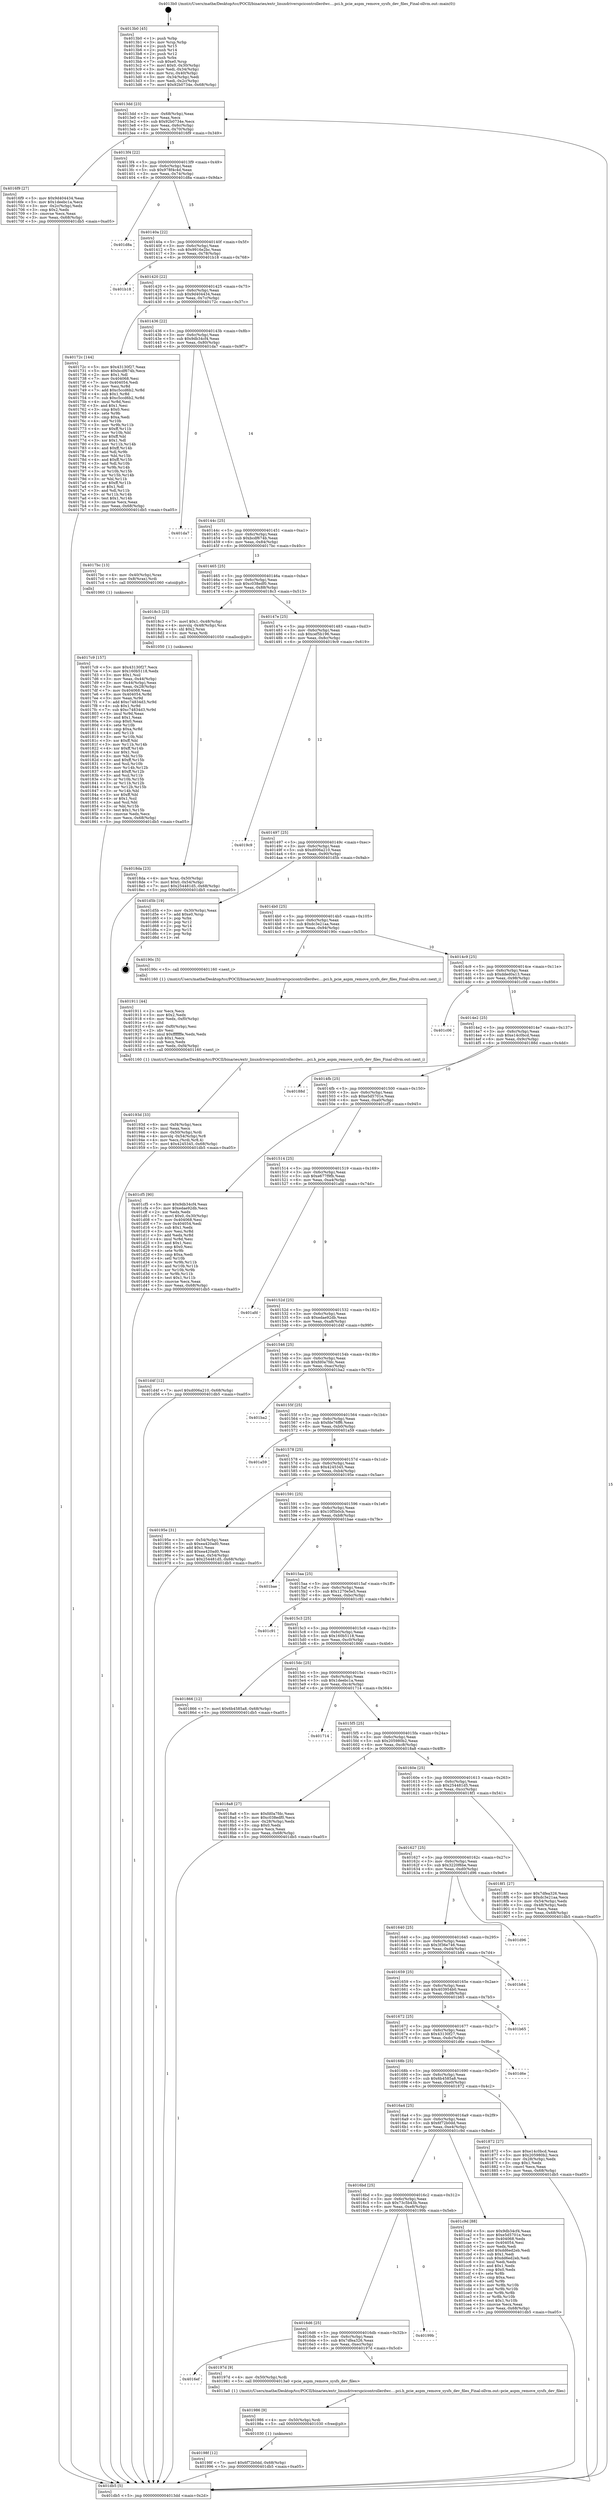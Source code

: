 digraph "0x4013b0" {
  label = "0x4013b0 (/mnt/c/Users/mathe/Desktop/tcc/POCII/binaries/extr_linuxdriverspcicontrollerdwc....pci.h_pcie_aspm_remove_sysfs_dev_files_Final-ollvm.out::main(0))"
  labelloc = "t"
  node[shape=record]

  Entry [label="",width=0.3,height=0.3,shape=circle,fillcolor=black,style=filled]
  "0x4013dd" [label="{
     0x4013dd [23]\l
     | [instrs]\l
     &nbsp;&nbsp;0x4013dd \<+3\>: mov -0x68(%rbp),%eax\l
     &nbsp;&nbsp;0x4013e0 \<+2\>: mov %eax,%ecx\l
     &nbsp;&nbsp;0x4013e2 \<+6\>: sub $0x92b0734e,%ecx\l
     &nbsp;&nbsp;0x4013e8 \<+3\>: mov %eax,-0x6c(%rbp)\l
     &nbsp;&nbsp;0x4013eb \<+3\>: mov %ecx,-0x70(%rbp)\l
     &nbsp;&nbsp;0x4013ee \<+6\>: je 00000000004016f9 \<main+0x349\>\l
  }"]
  "0x4016f9" [label="{
     0x4016f9 [27]\l
     | [instrs]\l
     &nbsp;&nbsp;0x4016f9 \<+5\>: mov $0x9d404434,%eax\l
     &nbsp;&nbsp;0x4016fe \<+5\>: mov $0x1deebc1a,%ecx\l
     &nbsp;&nbsp;0x401703 \<+3\>: mov -0x2c(%rbp),%edx\l
     &nbsp;&nbsp;0x401706 \<+3\>: cmp $0x2,%edx\l
     &nbsp;&nbsp;0x401709 \<+3\>: cmovne %ecx,%eax\l
     &nbsp;&nbsp;0x40170c \<+3\>: mov %eax,-0x68(%rbp)\l
     &nbsp;&nbsp;0x40170f \<+5\>: jmp 0000000000401db5 \<main+0xa05\>\l
  }"]
  "0x4013f4" [label="{
     0x4013f4 [22]\l
     | [instrs]\l
     &nbsp;&nbsp;0x4013f4 \<+5\>: jmp 00000000004013f9 \<main+0x49\>\l
     &nbsp;&nbsp;0x4013f9 \<+3\>: mov -0x6c(%rbp),%eax\l
     &nbsp;&nbsp;0x4013fc \<+5\>: sub $0x978f4c4d,%eax\l
     &nbsp;&nbsp;0x401401 \<+3\>: mov %eax,-0x74(%rbp)\l
     &nbsp;&nbsp;0x401404 \<+6\>: je 0000000000401d8a \<main+0x9da\>\l
  }"]
  "0x401db5" [label="{
     0x401db5 [5]\l
     | [instrs]\l
     &nbsp;&nbsp;0x401db5 \<+5\>: jmp 00000000004013dd \<main+0x2d\>\l
  }"]
  "0x4013b0" [label="{
     0x4013b0 [45]\l
     | [instrs]\l
     &nbsp;&nbsp;0x4013b0 \<+1\>: push %rbp\l
     &nbsp;&nbsp;0x4013b1 \<+3\>: mov %rsp,%rbp\l
     &nbsp;&nbsp;0x4013b4 \<+2\>: push %r15\l
     &nbsp;&nbsp;0x4013b6 \<+2\>: push %r14\l
     &nbsp;&nbsp;0x4013b8 \<+2\>: push %r12\l
     &nbsp;&nbsp;0x4013ba \<+1\>: push %rbx\l
     &nbsp;&nbsp;0x4013bb \<+7\>: sub $0xe0,%rsp\l
     &nbsp;&nbsp;0x4013c2 \<+7\>: movl $0x0,-0x30(%rbp)\l
     &nbsp;&nbsp;0x4013c9 \<+3\>: mov %edi,-0x34(%rbp)\l
     &nbsp;&nbsp;0x4013cc \<+4\>: mov %rsi,-0x40(%rbp)\l
     &nbsp;&nbsp;0x4013d0 \<+3\>: mov -0x34(%rbp),%edi\l
     &nbsp;&nbsp;0x4013d3 \<+3\>: mov %edi,-0x2c(%rbp)\l
     &nbsp;&nbsp;0x4013d6 \<+7\>: movl $0x92b0734e,-0x68(%rbp)\l
  }"]
  Exit [label="",width=0.3,height=0.3,shape=circle,fillcolor=black,style=filled,peripheries=2]
  "0x401d8a" [label="{
     0x401d8a\l
  }", style=dashed]
  "0x40140a" [label="{
     0x40140a [22]\l
     | [instrs]\l
     &nbsp;&nbsp;0x40140a \<+5\>: jmp 000000000040140f \<main+0x5f\>\l
     &nbsp;&nbsp;0x40140f \<+3\>: mov -0x6c(%rbp),%eax\l
     &nbsp;&nbsp;0x401412 \<+5\>: sub $0x9916e2bc,%eax\l
     &nbsp;&nbsp;0x401417 \<+3\>: mov %eax,-0x78(%rbp)\l
     &nbsp;&nbsp;0x40141a \<+6\>: je 0000000000401b18 \<main+0x768\>\l
  }"]
  "0x40198f" [label="{
     0x40198f [12]\l
     | [instrs]\l
     &nbsp;&nbsp;0x40198f \<+7\>: movl $0x6f72b0dd,-0x68(%rbp)\l
     &nbsp;&nbsp;0x401996 \<+5\>: jmp 0000000000401db5 \<main+0xa05\>\l
  }"]
  "0x401b18" [label="{
     0x401b18\l
  }", style=dashed]
  "0x401420" [label="{
     0x401420 [22]\l
     | [instrs]\l
     &nbsp;&nbsp;0x401420 \<+5\>: jmp 0000000000401425 \<main+0x75\>\l
     &nbsp;&nbsp;0x401425 \<+3\>: mov -0x6c(%rbp),%eax\l
     &nbsp;&nbsp;0x401428 \<+5\>: sub $0x9d404434,%eax\l
     &nbsp;&nbsp;0x40142d \<+3\>: mov %eax,-0x7c(%rbp)\l
     &nbsp;&nbsp;0x401430 \<+6\>: je 000000000040172c \<main+0x37c\>\l
  }"]
  "0x401986" [label="{
     0x401986 [9]\l
     | [instrs]\l
     &nbsp;&nbsp;0x401986 \<+4\>: mov -0x50(%rbp),%rdi\l
     &nbsp;&nbsp;0x40198a \<+5\>: call 0000000000401030 \<free@plt\>\l
     | [calls]\l
     &nbsp;&nbsp;0x401030 \{1\} (unknown)\l
  }"]
  "0x40172c" [label="{
     0x40172c [144]\l
     | [instrs]\l
     &nbsp;&nbsp;0x40172c \<+5\>: mov $0x43130f27,%eax\l
     &nbsp;&nbsp;0x401731 \<+5\>: mov $0xbcdf674b,%ecx\l
     &nbsp;&nbsp;0x401736 \<+2\>: mov $0x1,%dl\l
     &nbsp;&nbsp;0x401738 \<+7\>: mov 0x404068,%esi\l
     &nbsp;&nbsp;0x40173f \<+7\>: mov 0x404054,%edi\l
     &nbsp;&nbsp;0x401746 \<+3\>: mov %esi,%r8d\l
     &nbsp;&nbsp;0x401749 \<+7\>: add $0xc5ccd6b2,%r8d\l
     &nbsp;&nbsp;0x401750 \<+4\>: sub $0x1,%r8d\l
     &nbsp;&nbsp;0x401754 \<+7\>: sub $0xc5ccd6b2,%r8d\l
     &nbsp;&nbsp;0x40175b \<+4\>: imul %r8d,%esi\l
     &nbsp;&nbsp;0x40175f \<+3\>: and $0x1,%esi\l
     &nbsp;&nbsp;0x401762 \<+3\>: cmp $0x0,%esi\l
     &nbsp;&nbsp;0x401765 \<+4\>: sete %r9b\l
     &nbsp;&nbsp;0x401769 \<+3\>: cmp $0xa,%edi\l
     &nbsp;&nbsp;0x40176c \<+4\>: setl %r10b\l
     &nbsp;&nbsp;0x401770 \<+3\>: mov %r9b,%r11b\l
     &nbsp;&nbsp;0x401773 \<+4\>: xor $0xff,%r11b\l
     &nbsp;&nbsp;0x401777 \<+3\>: mov %r10b,%bl\l
     &nbsp;&nbsp;0x40177a \<+3\>: xor $0xff,%bl\l
     &nbsp;&nbsp;0x40177d \<+3\>: xor $0x1,%dl\l
     &nbsp;&nbsp;0x401780 \<+3\>: mov %r11b,%r14b\l
     &nbsp;&nbsp;0x401783 \<+4\>: and $0xff,%r14b\l
     &nbsp;&nbsp;0x401787 \<+3\>: and %dl,%r9b\l
     &nbsp;&nbsp;0x40178a \<+3\>: mov %bl,%r15b\l
     &nbsp;&nbsp;0x40178d \<+4\>: and $0xff,%r15b\l
     &nbsp;&nbsp;0x401791 \<+3\>: and %dl,%r10b\l
     &nbsp;&nbsp;0x401794 \<+3\>: or %r9b,%r14b\l
     &nbsp;&nbsp;0x401797 \<+3\>: or %r10b,%r15b\l
     &nbsp;&nbsp;0x40179a \<+3\>: xor %r15b,%r14b\l
     &nbsp;&nbsp;0x40179d \<+3\>: or %bl,%r11b\l
     &nbsp;&nbsp;0x4017a0 \<+4\>: xor $0xff,%r11b\l
     &nbsp;&nbsp;0x4017a4 \<+3\>: or $0x1,%dl\l
     &nbsp;&nbsp;0x4017a7 \<+3\>: and %dl,%r11b\l
     &nbsp;&nbsp;0x4017aa \<+3\>: or %r11b,%r14b\l
     &nbsp;&nbsp;0x4017ad \<+4\>: test $0x1,%r14b\l
     &nbsp;&nbsp;0x4017b1 \<+3\>: cmovne %ecx,%eax\l
     &nbsp;&nbsp;0x4017b4 \<+3\>: mov %eax,-0x68(%rbp)\l
     &nbsp;&nbsp;0x4017b7 \<+5\>: jmp 0000000000401db5 \<main+0xa05\>\l
  }"]
  "0x401436" [label="{
     0x401436 [22]\l
     | [instrs]\l
     &nbsp;&nbsp;0x401436 \<+5\>: jmp 000000000040143b \<main+0x8b\>\l
     &nbsp;&nbsp;0x40143b \<+3\>: mov -0x6c(%rbp),%eax\l
     &nbsp;&nbsp;0x40143e \<+5\>: sub $0x9db34cf4,%eax\l
     &nbsp;&nbsp;0x401443 \<+3\>: mov %eax,-0x80(%rbp)\l
     &nbsp;&nbsp;0x401446 \<+6\>: je 0000000000401da7 \<main+0x9f7\>\l
  }"]
  "0x4016ef" [label="{
     0x4016ef\l
  }", style=dashed]
  "0x401da7" [label="{
     0x401da7\l
  }", style=dashed]
  "0x40144c" [label="{
     0x40144c [25]\l
     | [instrs]\l
     &nbsp;&nbsp;0x40144c \<+5\>: jmp 0000000000401451 \<main+0xa1\>\l
     &nbsp;&nbsp;0x401451 \<+3\>: mov -0x6c(%rbp),%eax\l
     &nbsp;&nbsp;0x401454 \<+5\>: sub $0xbcdf674b,%eax\l
     &nbsp;&nbsp;0x401459 \<+6\>: mov %eax,-0x84(%rbp)\l
     &nbsp;&nbsp;0x40145f \<+6\>: je 00000000004017bc \<main+0x40c\>\l
  }"]
  "0x40197d" [label="{
     0x40197d [9]\l
     | [instrs]\l
     &nbsp;&nbsp;0x40197d \<+4\>: mov -0x50(%rbp),%rdi\l
     &nbsp;&nbsp;0x401981 \<+5\>: call 00000000004013a0 \<pcie_aspm_remove_sysfs_dev_files\>\l
     | [calls]\l
     &nbsp;&nbsp;0x4013a0 \{1\} (/mnt/c/Users/mathe/Desktop/tcc/POCII/binaries/extr_linuxdriverspcicontrollerdwc....pci.h_pcie_aspm_remove_sysfs_dev_files_Final-ollvm.out::pcie_aspm_remove_sysfs_dev_files)\l
  }"]
  "0x4017bc" [label="{
     0x4017bc [13]\l
     | [instrs]\l
     &nbsp;&nbsp;0x4017bc \<+4\>: mov -0x40(%rbp),%rax\l
     &nbsp;&nbsp;0x4017c0 \<+4\>: mov 0x8(%rax),%rdi\l
     &nbsp;&nbsp;0x4017c4 \<+5\>: call 0000000000401060 \<atoi@plt\>\l
     | [calls]\l
     &nbsp;&nbsp;0x401060 \{1\} (unknown)\l
  }"]
  "0x401465" [label="{
     0x401465 [25]\l
     | [instrs]\l
     &nbsp;&nbsp;0x401465 \<+5\>: jmp 000000000040146a \<main+0xba\>\l
     &nbsp;&nbsp;0x40146a \<+3\>: mov -0x6c(%rbp),%eax\l
     &nbsp;&nbsp;0x40146d \<+5\>: sub $0xc038edf0,%eax\l
     &nbsp;&nbsp;0x401472 \<+6\>: mov %eax,-0x88(%rbp)\l
     &nbsp;&nbsp;0x401478 \<+6\>: je 00000000004018c3 \<main+0x513\>\l
  }"]
  "0x4017c9" [label="{
     0x4017c9 [157]\l
     | [instrs]\l
     &nbsp;&nbsp;0x4017c9 \<+5\>: mov $0x43130f27,%ecx\l
     &nbsp;&nbsp;0x4017ce \<+5\>: mov $0x160b5118,%edx\l
     &nbsp;&nbsp;0x4017d3 \<+3\>: mov $0x1,%sil\l
     &nbsp;&nbsp;0x4017d6 \<+3\>: mov %eax,-0x44(%rbp)\l
     &nbsp;&nbsp;0x4017d9 \<+3\>: mov -0x44(%rbp),%eax\l
     &nbsp;&nbsp;0x4017dc \<+3\>: mov %eax,-0x28(%rbp)\l
     &nbsp;&nbsp;0x4017df \<+7\>: mov 0x404068,%eax\l
     &nbsp;&nbsp;0x4017e6 \<+8\>: mov 0x404054,%r8d\l
     &nbsp;&nbsp;0x4017ee \<+3\>: mov %eax,%r9d\l
     &nbsp;&nbsp;0x4017f1 \<+7\>: add $0xc74834d3,%r9d\l
     &nbsp;&nbsp;0x4017f8 \<+4\>: sub $0x1,%r9d\l
     &nbsp;&nbsp;0x4017fc \<+7\>: sub $0xc74834d3,%r9d\l
     &nbsp;&nbsp;0x401803 \<+4\>: imul %r9d,%eax\l
     &nbsp;&nbsp;0x401807 \<+3\>: and $0x1,%eax\l
     &nbsp;&nbsp;0x40180a \<+3\>: cmp $0x0,%eax\l
     &nbsp;&nbsp;0x40180d \<+4\>: sete %r10b\l
     &nbsp;&nbsp;0x401811 \<+4\>: cmp $0xa,%r8d\l
     &nbsp;&nbsp;0x401815 \<+4\>: setl %r11b\l
     &nbsp;&nbsp;0x401819 \<+3\>: mov %r10b,%bl\l
     &nbsp;&nbsp;0x40181c \<+3\>: xor $0xff,%bl\l
     &nbsp;&nbsp;0x40181f \<+3\>: mov %r11b,%r14b\l
     &nbsp;&nbsp;0x401822 \<+4\>: xor $0xff,%r14b\l
     &nbsp;&nbsp;0x401826 \<+4\>: xor $0x1,%sil\l
     &nbsp;&nbsp;0x40182a \<+3\>: mov %bl,%r15b\l
     &nbsp;&nbsp;0x40182d \<+4\>: and $0xff,%r15b\l
     &nbsp;&nbsp;0x401831 \<+3\>: and %sil,%r10b\l
     &nbsp;&nbsp;0x401834 \<+3\>: mov %r14b,%r12b\l
     &nbsp;&nbsp;0x401837 \<+4\>: and $0xff,%r12b\l
     &nbsp;&nbsp;0x40183b \<+3\>: and %sil,%r11b\l
     &nbsp;&nbsp;0x40183e \<+3\>: or %r10b,%r15b\l
     &nbsp;&nbsp;0x401841 \<+3\>: or %r11b,%r12b\l
     &nbsp;&nbsp;0x401844 \<+3\>: xor %r12b,%r15b\l
     &nbsp;&nbsp;0x401847 \<+3\>: or %r14b,%bl\l
     &nbsp;&nbsp;0x40184a \<+3\>: xor $0xff,%bl\l
     &nbsp;&nbsp;0x40184d \<+4\>: or $0x1,%sil\l
     &nbsp;&nbsp;0x401851 \<+3\>: and %sil,%bl\l
     &nbsp;&nbsp;0x401854 \<+3\>: or %bl,%r15b\l
     &nbsp;&nbsp;0x401857 \<+4\>: test $0x1,%r15b\l
     &nbsp;&nbsp;0x40185b \<+3\>: cmovne %edx,%ecx\l
     &nbsp;&nbsp;0x40185e \<+3\>: mov %ecx,-0x68(%rbp)\l
     &nbsp;&nbsp;0x401861 \<+5\>: jmp 0000000000401db5 \<main+0xa05\>\l
  }"]
  "0x4016d6" [label="{
     0x4016d6 [25]\l
     | [instrs]\l
     &nbsp;&nbsp;0x4016d6 \<+5\>: jmp 00000000004016db \<main+0x32b\>\l
     &nbsp;&nbsp;0x4016db \<+3\>: mov -0x6c(%rbp),%eax\l
     &nbsp;&nbsp;0x4016de \<+5\>: sub $0x7dfea326,%eax\l
     &nbsp;&nbsp;0x4016e3 \<+6\>: mov %eax,-0xec(%rbp)\l
     &nbsp;&nbsp;0x4016e9 \<+6\>: je 000000000040197d \<main+0x5cd\>\l
  }"]
  "0x4018c3" [label="{
     0x4018c3 [23]\l
     | [instrs]\l
     &nbsp;&nbsp;0x4018c3 \<+7\>: movl $0x1,-0x48(%rbp)\l
     &nbsp;&nbsp;0x4018ca \<+4\>: movslq -0x48(%rbp),%rax\l
     &nbsp;&nbsp;0x4018ce \<+4\>: shl $0x2,%rax\l
     &nbsp;&nbsp;0x4018d2 \<+3\>: mov %rax,%rdi\l
     &nbsp;&nbsp;0x4018d5 \<+5\>: call 0000000000401050 \<malloc@plt\>\l
     | [calls]\l
     &nbsp;&nbsp;0x401050 \{1\} (unknown)\l
  }"]
  "0x40147e" [label="{
     0x40147e [25]\l
     | [instrs]\l
     &nbsp;&nbsp;0x40147e \<+5\>: jmp 0000000000401483 \<main+0xd3\>\l
     &nbsp;&nbsp;0x401483 \<+3\>: mov -0x6c(%rbp),%eax\l
     &nbsp;&nbsp;0x401486 \<+5\>: sub $0xcef5b196,%eax\l
     &nbsp;&nbsp;0x40148b \<+6\>: mov %eax,-0x8c(%rbp)\l
     &nbsp;&nbsp;0x401491 \<+6\>: je 00000000004019c9 \<main+0x619\>\l
  }"]
  "0x40199b" [label="{
     0x40199b\l
  }", style=dashed]
  "0x4019c9" [label="{
     0x4019c9\l
  }", style=dashed]
  "0x401497" [label="{
     0x401497 [25]\l
     | [instrs]\l
     &nbsp;&nbsp;0x401497 \<+5\>: jmp 000000000040149c \<main+0xec\>\l
     &nbsp;&nbsp;0x40149c \<+3\>: mov -0x6c(%rbp),%eax\l
     &nbsp;&nbsp;0x40149f \<+5\>: sub $0xd006a210,%eax\l
     &nbsp;&nbsp;0x4014a4 \<+6\>: mov %eax,-0x90(%rbp)\l
     &nbsp;&nbsp;0x4014aa \<+6\>: je 0000000000401d5b \<main+0x9ab\>\l
  }"]
  "0x4016bd" [label="{
     0x4016bd [25]\l
     | [instrs]\l
     &nbsp;&nbsp;0x4016bd \<+5\>: jmp 00000000004016c2 \<main+0x312\>\l
     &nbsp;&nbsp;0x4016c2 \<+3\>: mov -0x6c(%rbp),%eax\l
     &nbsp;&nbsp;0x4016c5 \<+5\>: sub $0x73c5b43b,%eax\l
     &nbsp;&nbsp;0x4016ca \<+6\>: mov %eax,-0xe8(%rbp)\l
     &nbsp;&nbsp;0x4016d0 \<+6\>: je 000000000040199b \<main+0x5eb\>\l
  }"]
  "0x401d5b" [label="{
     0x401d5b [19]\l
     | [instrs]\l
     &nbsp;&nbsp;0x401d5b \<+3\>: mov -0x30(%rbp),%eax\l
     &nbsp;&nbsp;0x401d5e \<+7\>: add $0xe0,%rsp\l
     &nbsp;&nbsp;0x401d65 \<+1\>: pop %rbx\l
     &nbsp;&nbsp;0x401d66 \<+2\>: pop %r12\l
     &nbsp;&nbsp;0x401d68 \<+2\>: pop %r14\l
     &nbsp;&nbsp;0x401d6a \<+2\>: pop %r15\l
     &nbsp;&nbsp;0x401d6c \<+1\>: pop %rbp\l
     &nbsp;&nbsp;0x401d6d \<+1\>: ret\l
  }"]
  "0x4014b0" [label="{
     0x4014b0 [25]\l
     | [instrs]\l
     &nbsp;&nbsp;0x4014b0 \<+5\>: jmp 00000000004014b5 \<main+0x105\>\l
     &nbsp;&nbsp;0x4014b5 \<+3\>: mov -0x6c(%rbp),%eax\l
     &nbsp;&nbsp;0x4014b8 \<+5\>: sub $0xdc3e21aa,%eax\l
     &nbsp;&nbsp;0x4014bd \<+6\>: mov %eax,-0x94(%rbp)\l
     &nbsp;&nbsp;0x4014c3 \<+6\>: je 000000000040190c \<main+0x55c\>\l
  }"]
  "0x401c9d" [label="{
     0x401c9d [88]\l
     | [instrs]\l
     &nbsp;&nbsp;0x401c9d \<+5\>: mov $0x9db34cf4,%eax\l
     &nbsp;&nbsp;0x401ca2 \<+5\>: mov $0xe5d5701e,%ecx\l
     &nbsp;&nbsp;0x401ca7 \<+7\>: mov 0x404068,%edx\l
     &nbsp;&nbsp;0x401cae \<+7\>: mov 0x404054,%esi\l
     &nbsp;&nbsp;0x401cb5 \<+2\>: mov %edx,%edi\l
     &nbsp;&nbsp;0x401cb7 \<+6\>: add $0xdd6ed2eb,%edi\l
     &nbsp;&nbsp;0x401cbd \<+3\>: sub $0x1,%edi\l
     &nbsp;&nbsp;0x401cc0 \<+6\>: sub $0xdd6ed2eb,%edi\l
     &nbsp;&nbsp;0x401cc6 \<+3\>: imul %edi,%edx\l
     &nbsp;&nbsp;0x401cc9 \<+3\>: and $0x1,%edx\l
     &nbsp;&nbsp;0x401ccc \<+3\>: cmp $0x0,%edx\l
     &nbsp;&nbsp;0x401ccf \<+4\>: sete %r8b\l
     &nbsp;&nbsp;0x401cd3 \<+3\>: cmp $0xa,%esi\l
     &nbsp;&nbsp;0x401cd6 \<+4\>: setl %r9b\l
     &nbsp;&nbsp;0x401cda \<+3\>: mov %r8b,%r10b\l
     &nbsp;&nbsp;0x401cdd \<+3\>: and %r9b,%r10b\l
     &nbsp;&nbsp;0x401ce0 \<+3\>: xor %r9b,%r8b\l
     &nbsp;&nbsp;0x401ce3 \<+3\>: or %r8b,%r10b\l
     &nbsp;&nbsp;0x401ce6 \<+4\>: test $0x1,%r10b\l
     &nbsp;&nbsp;0x401cea \<+3\>: cmovne %ecx,%eax\l
     &nbsp;&nbsp;0x401ced \<+3\>: mov %eax,-0x68(%rbp)\l
     &nbsp;&nbsp;0x401cf0 \<+5\>: jmp 0000000000401db5 \<main+0xa05\>\l
  }"]
  "0x40190c" [label="{
     0x40190c [5]\l
     | [instrs]\l
     &nbsp;&nbsp;0x40190c \<+5\>: call 0000000000401160 \<next_i\>\l
     | [calls]\l
     &nbsp;&nbsp;0x401160 \{1\} (/mnt/c/Users/mathe/Desktop/tcc/POCII/binaries/extr_linuxdriverspcicontrollerdwc....pci.h_pcie_aspm_remove_sysfs_dev_files_Final-ollvm.out::next_i)\l
  }"]
  "0x4014c9" [label="{
     0x4014c9 [25]\l
     | [instrs]\l
     &nbsp;&nbsp;0x4014c9 \<+5\>: jmp 00000000004014ce \<main+0x11e\>\l
     &nbsp;&nbsp;0x4014ce \<+3\>: mov -0x6c(%rbp),%eax\l
     &nbsp;&nbsp;0x4014d1 \<+5\>: sub $0xdded0a13,%eax\l
     &nbsp;&nbsp;0x4014d6 \<+6\>: mov %eax,-0x98(%rbp)\l
     &nbsp;&nbsp;0x4014dc \<+6\>: je 0000000000401c06 \<main+0x856\>\l
  }"]
  "0x40193d" [label="{
     0x40193d [33]\l
     | [instrs]\l
     &nbsp;&nbsp;0x40193d \<+6\>: mov -0xf4(%rbp),%ecx\l
     &nbsp;&nbsp;0x401943 \<+3\>: imul %eax,%ecx\l
     &nbsp;&nbsp;0x401946 \<+4\>: mov -0x50(%rbp),%rdi\l
     &nbsp;&nbsp;0x40194a \<+4\>: movslq -0x54(%rbp),%r8\l
     &nbsp;&nbsp;0x40194e \<+4\>: mov %ecx,(%rdi,%r8,4)\l
     &nbsp;&nbsp;0x401952 \<+7\>: movl $0x4245345,-0x68(%rbp)\l
     &nbsp;&nbsp;0x401959 \<+5\>: jmp 0000000000401db5 \<main+0xa05\>\l
  }"]
  "0x401c06" [label="{
     0x401c06\l
  }", style=dashed]
  "0x4014e2" [label="{
     0x4014e2 [25]\l
     | [instrs]\l
     &nbsp;&nbsp;0x4014e2 \<+5\>: jmp 00000000004014e7 \<main+0x137\>\l
     &nbsp;&nbsp;0x4014e7 \<+3\>: mov -0x6c(%rbp),%eax\l
     &nbsp;&nbsp;0x4014ea \<+5\>: sub $0xe14c0bcd,%eax\l
     &nbsp;&nbsp;0x4014ef \<+6\>: mov %eax,-0x9c(%rbp)\l
     &nbsp;&nbsp;0x4014f5 \<+6\>: je 000000000040188d \<main+0x4dd\>\l
  }"]
  "0x401911" [label="{
     0x401911 [44]\l
     | [instrs]\l
     &nbsp;&nbsp;0x401911 \<+2\>: xor %ecx,%ecx\l
     &nbsp;&nbsp;0x401913 \<+5\>: mov $0x2,%edx\l
     &nbsp;&nbsp;0x401918 \<+6\>: mov %edx,-0xf0(%rbp)\l
     &nbsp;&nbsp;0x40191e \<+1\>: cltd\l
     &nbsp;&nbsp;0x40191f \<+6\>: mov -0xf0(%rbp),%esi\l
     &nbsp;&nbsp;0x401925 \<+2\>: idiv %esi\l
     &nbsp;&nbsp;0x401927 \<+6\>: imul $0xfffffffe,%edx,%edx\l
     &nbsp;&nbsp;0x40192d \<+3\>: sub $0x1,%ecx\l
     &nbsp;&nbsp;0x401930 \<+2\>: sub %ecx,%edx\l
     &nbsp;&nbsp;0x401932 \<+6\>: mov %edx,-0xf4(%rbp)\l
     &nbsp;&nbsp;0x401938 \<+5\>: call 0000000000401160 \<next_i\>\l
     | [calls]\l
     &nbsp;&nbsp;0x401160 \{1\} (/mnt/c/Users/mathe/Desktop/tcc/POCII/binaries/extr_linuxdriverspcicontrollerdwc....pci.h_pcie_aspm_remove_sysfs_dev_files_Final-ollvm.out::next_i)\l
  }"]
  "0x40188d" [label="{
     0x40188d\l
  }", style=dashed]
  "0x4014fb" [label="{
     0x4014fb [25]\l
     | [instrs]\l
     &nbsp;&nbsp;0x4014fb \<+5\>: jmp 0000000000401500 \<main+0x150\>\l
     &nbsp;&nbsp;0x401500 \<+3\>: mov -0x6c(%rbp),%eax\l
     &nbsp;&nbsp;0x401503 \<+5\>: sub $0xe5d5701e,%eax\l
     &nbsp;&nbsp;0x401508 \<+6\>: mov %eax,-0xa0(%rbp)\l
     &nbsp;&nbsp;0x40150e \<+6\>: je 0000000000401cf5 \<main+0x945\>\l
  }"]
  "0x4018da" [label="{
     0x4018da [23]\l
     | [instrs]\l
     &nbsp;&nbsp;0x4018da \<+4\>: mov %rax,-0x50(%rbp)\l
     &nbsp;&nbsp;0x4018de \<+7\>: movl $0x0,-0x54(%rbp)\l
     &nbsp;&nbsp;0x4018e5 \<+7\>: movl $0x254481d5,-0x68(%rbp)\l
     &nbsp;&nbsp;0x4018ec \<+5\>: jmp 0000000000401db5 \<main+0xa05\>\l
  }"]
  "0x401cf5" [label="{
     0x401cf5 [90]\l
     | [instrs]\l
     &nbsp;&nbsp;0x401cf5 \<+5\>: mov $0x9db34cf4,%eax\l
     &nbsp;&nbsp;0x401cfa \<+5\>: mov $0xedae92db,%ecx\l
     &nbsp;&nbsp;0x401cff \<+2\>: xor %edx,%edx\l
     &nbsp;&nbsp;0x401d01 \<+7\>: movl $0x0,-0x30(%rbp)\l
     &nbsp;&nbsp;0x401d08 \<+7\>: mov 0x404068,%esi\l
     &nbsp;&nbsp;0x401d0f \<+7\>: mov 0x404054,%edi\l
     &nbsp;&nbsp;0x401d16 \<+3\>: sub $0x1,%edx\l
     &nbsp;&nbsp;0x401d19 \<+3\>: mov %esi,%r8d\l
     &nbsp;&nbsp;0x401d1c \<+3\>: add %edx,%r8d\l
     &nbsp;&nbsp;0x401d1f \<+4\>: imul %r8d,%esi\l
     &nbsp;&nbsp;0x401d23 \<+3\>: and $0x1,%esi\l
     &nbsp;&nbsp;0x401d26 \<+3\>: cmp $0x0,%esi\l
     &nbsp;&nbsp;0x401d29 \<+4\>: sete %r9b\l
     &nbsp;&nbsp;0x401d2d \<+3\>: cmp $0xa,%edi\l
     &nbsp;&nbsp;0x401d30 \<+4\>: setl %r10b\l
     &nbsp;&nbsp;0x401d34 \<+3\>: mov %r9b,%r11b\l
     &nbsp;&nbsp;0x401d37 \<+3\>: and %r10b,%r11b\l
     &nbsp;&nbsp;0x401d3a \<+3\>: xor %r10b,%r9b\l
     &nbsp;&nbsp;0x401d3d \<+3\>: or %r9b,%r11b\l
     &nbsp;&nbsp;0x401d40 \<+4\>: test $0x1,%r11b\l
     &nbsp;&nbsp;0x401d44 \<+3\>: cmovne %ecx,%eax\l
     &nbsp;&nbsp;0x401d47 \<+3\>: mov %eax,-0x68(%rbp)\l
     &nbsp;&nbsp;0x401d4a \<+5\>: jmp 0000000000401db5 \<main+0xa05\>\l
  }"]
  "0x401514" [label="{
     0x401514 [25]\l
     | [instrs]\l
     &nbsp;&nbsp;0x401514 \<+5\>: jmp 0000000000401519 \<main+0x169\>\l
     &nbsp;&nbsp;0x401519 \<+3\>: mov -0x6c(%rbp),%eax\l
     &nbsp;&nbsp;0x40151c \<+5\>: sub $0xe677f9fb,%eax\l
     &nbsp;&nbsp;0x401521 \<+6\>: mov %eax,-0xa4(%rbp)\l
     &nbsp;&nbsp;0x401527 \<+6\>: je 0000000000401afd \<main+0x74d\>\l
  }"]
  "0x4016a4" [label="{
     0x4016a4 [25]\l
     | [instrs]\l
     &nbsp;&nbsp;0x4016a4 \<+5\>: jmp 00000000004016a9 \<main+0x2f9\>\l
     &nbsp;&nbsp;0x4016a9 \<+3\>: mov -0x6c(%rbp),%eax\l
     &nbsp;&nbsp;0x4016ac \<+5\>: sub $0x6f72b0dd,%eax\l
     &nbsp;&nbsp;0x4016b1 \<+6\>: mov %eax,-0xe4(%rbp)\l
     &nbsp;&nbsp;0x4016b7 \<+6\>: je 0000000000401c9d \<main+0x8ed\>\l
  }"]
  "0x401afd" [label="{
     0x401afd\l
  }", style=dashed]
  "0x40152d" [label="{
     0x40152d [25]\l
     | [instrs]\l
     &nbsp;&nbsp;0x40152d \<+5\>: jmp 0000000000401532 \<main+0x182\>\l
     &nbsp;&nbsp;0x401532 \<+3\>: mov -0x6c(%rbp),%eax\l
     &nbsp;&nbsp;0x401535 \<+5\>: sub $0xedae92db,%eax\l
     &nbsp;&nbsp;0x40153a \<+6\>: mov %eax,-0xa8(%rbp)\l
     &nbsp;&nbsp;0x401540 \<+6\>: je 0000000000401d4f \<main+0x99f\>\l
  }"]
  "0x401872" [label="{
     0x401872 [27]\l
     | [instrs]\l
     &nbsp;&nbsp;0x401872 \<+5\>: mov $0xe14c0bcd,%eax\l
     &nbsp;&nbsp;0x401877 \<+5\>: mov $0x205980b2,%ecx\l
     &nbsp;&nbsp;0x40187c \<+3\>: mov -0x28(%rbp),%edx\l
     &nbsp;&nbsp;0x40187f \<+3\>: cmp $0x1,%edx\l
     &nbsp;&nbsp;0x401882 \<+3\>: cmovl %ecx,%eax\l
     &nbsp;&nbsp;0x401885 \<+3\>: mov %eax,-0x68(%rbp)\l
     &nbsp;&nbsp;0x401888 \<+5\>: jmp 0000000000401db5 \<main+0xa05\>\l
  }"]
  "0x401d4f" [label="{
     0x401d4f [12]\l
     | [instrs]\l
     &nbsp;&nbsp;0x401d4f \<+7\>: movl $0xd006a210,-0x68(%rbp)\l
     &nbsp;&nbsp;0x401d56 \<+5\>: jmp 0000000000401db5 \<main+0xa05\>\l
  }"]
  "0x401546" [label="{
     0x401546 [25]\l
     | [instrs]\l
     &nbsp;&nbsp;0x401546 \<+5\>: jmp 000000000040154b \<main+0x19b\>\l
     &nbsp;&nbsp;0x40154b \<+3\>: mov -0x6c(%rbp),%eax\l
     &nbsp;&nbsp;0x40154e \<+5\>: sub $0xfd0a7fdc,%eax\l
     &nbsp;&nbsp;0x401553 \<+6\>: mov %eax,-0xac(%rbp)\l
     &nbsp;&nbsp;0x401559 \<+6\>: je 0000000000401ba2 \<main+0x7f2\>\l
  }"]
  "0x40168b" [label="{
     0x40168b [25]\l
     | [instrs]\l
     &nbsp;&nbsp;0x40168b \<+5\>: jmp 0000000000401690 \<main+0x2e0\>\l
     &nbsp;&nbsp;0x401690 \<+3\>: mov -0x6c(%rbp),%eax\l
     &nbsp;&nbsp;0x401693 \<+5\>: sub $0x6b4585a8,%eax\l
     &nbsp;&nbsp;0x401698 \<+6\>: mov %eax,-0xe0(%rbp)\l
     &nbsp;&nbsp;0x40169e \<+6\>: je 0000000000401872 \<main+0x4c2\>\l
  }"]
  "0x401ba2" [label="{
     0x401ba2\l
  }", style=dashed]
  "0x40155f" [label="{
     0x40155f [25]\l
     | [instrs]\l
     &nbsp;&nbsp;0x40155f \<+5\>: jmp 0000000000401564 \<main+0x1b4\>\l
     &nbsp;&nbsp;0x401564 \<+3\>: mov -0x6c(%rbp),%eax\l
     &nbsp;&nbsp;0x401567 \<+5\>: sub $0xfde76ff6,%eax\l
     &nbsp;&nbsp;0x40156c \<+6\>: mov %eax,-0xb0(%rbp)\l
     &nbsp;&nbsp;0x401572 \<+6\>: je 0000000000401a59 \<main+0x6a9\>\l
  }"]
  "0x401d6e" [label="{
     0x401d6e\l
  }", style=dashed]
  "0x401a59" [label="{
     0x401a59\l
  }", style=dashed]
  "0x401578" [label="{
     0x401578 [25]\l
     | [instrs]\l
     &nbsp;&nbsp;0x401578 \<+5\>: jmp 000000000040157d \<main+0x1cd\>\l
     &nbsp;&nbsp;0x40157d \<+3\>: mov -0x6c(%rbp),%eax\l
     &nbsp;&nbsp;0x401580 \<+5\>: sub $0x4245345,%eax\l
     &nbsp;&nbsp;0x401585 \<+6\>: mov %eax,-0xb4(%rbp)\l
     &nbsp;&nbsp;0x40158b \<+6\>: je 000000000040195e \<main+0x5ae\>\l
  }"]
  "0x401672" [label="{
     0x401672 [25]\l
     | [instrs]\l
     &nbsp;&nbsp;0x401672 \<+5\>: jmp 0000000000401677 \<main+0x2c7\>\l
     &nbsp;&nbsp;0x401677 \<+3\>: mov -0x6c(%rbp),%eax\l
     &nbsp;&nbsp;0x40167a \<+5\>: sub $0x43130f27,%eax\l
     &nbsp;&nbsp;0x40167f \<+6\>: mov %eax,-0xdc(%rbp)\l
     &nbsp;&nbsp;0x401685 \<+6\>: je 0000000000401d6e \<main+0x9be\>\l
  }"]
  "0x40195e" [label="{
     0x40195e [31]\l
     | [instrs]\l
     &nbsp;&nbsp;0x40195e \<+3\>: mov -0x54(%rbp),%eax\l
     &nbsp;&nbsp;0x401961 \<+5\>: sub $0xea420ad0,%eax\l
     &nbsp;&nbsp;0x401966 \<+3\>: add $0x1,%eax\l
     &nbsp;&nbsp;0x401969 \<+5\>: add $0xea420ad0,%eax\l
     &nbsp;&nbsp;0x40196e \<+3\>: mov %eax,-0x54(%rbp)\l
     &nbsp;&nbsp;0x401971 \<+7\>: movl $0x254481d5,-0x68(%rbp)\l
     &nbsp;&nbsp;0x401978 \<+5\>: jmp 0000000000401db5 \<main+0xa05\>\l
  }"]
  "0x401591" [label="{
     0x401591 [25]\l
     | [instrs]\l
     &nbsp;&nbsp;0x401591 \<+5\>: jmp 0000000000401596 \<main+0x1e6\>\l
     &nbsp;&nbsp;0x401596 \<+3\>: mov -0x6c(%rbp),%eax\l
     &nbsp;&nbsp;0x401599 \<+5\>: sub $0x10f5b0cb,%eax\l
     &nbsp;&nbsp;0x40159e \<+6\>: mov %eax,-0xb8(%rbp)\l
     &nbsp;&nbsp;0x4015a4 \<+6\>: je 0000000000401bae \<main+0x7fe\>\l
  }"]
  "0x401b65" [label="{
     0x401b65\l
  }", style=dashed]
  "0x401bae" [label="{
     0x401bae\l
  }", style=dashed]
  "0x4015aa" [label="{
     0x4015aa [25]\l
     | [instrs]\l
     &nbsp;&nbsp;0x4015aa \<+5\>: jmp 00000000004015af \<main+0x1ff\>\l
     &nbsp;&nbsp;0x4015af \<+3\>: mov -0x6c(%rbp),%eax\l
     &nbsp;&nbsp;0x4015b2 \<+5\>: sub $0x1270e5e5,%eax\l
     &nbsp;&nbsp;0x4015b7 \<+6\>: mov %eax,-0xbc(%rbp)\l
     &nbsp;&nbsp;0x4015bd \<+6\>: je 0000000000401c91 \<main+0x8e1\>\l
  }"]
  "0x401659" [label="{
     0x401659 [25]\l
     | [instrs]\l
     &nbsp;&nbsp;0x401659 \<+5\>: jmp 000000000040165e \<main+0x2ae\>\l
     &nbsp;&nbsp;0x40165e \<+3\>: mov -0x6c(%rbp),%eax\l
     &nbsp;&nbsp;0x401661 \<+5\>: sub $0x403954b0,%eax\l
     &nbsp;&nbsp;0x401666 \<+6\>: mov %eax,-0xd8(%rbp)\l
     &nbsp;&nbsp;0x40166c \<+6\>: je 0000000000401b65 \<main+0x7b5\>\l
  }"]
  "0x401c91" [label="{
     0x401c91\l
  }", style=dashed]
  "0x4015c3" [label="{
     0x4015c3 [25]\l
     | [instrs]\l
     &nbsp;&nbsp;0x4015c3 \<+5\>: jmp 00000000004015c8 \<main+0x218\>\l
     &nbsp;&nbsp;0x4015c8 \<+3\>: mov -0x6c(%rbp),%eax\l
     &nbsp;&nbsp;0x4015cb \<+5\>: sub $0x160b5118,%eax\l
     &nbsp;&nbsp;0x4015d0 \<+6\>: mov %eax,-0xc0(%rbp)\l
     &nbsp;&nbsp;0x4015d6 \<+6\>: je 0000000000401866 \<main+0x4b6\>\l
  }"]
  "0x401b84" [label="{
     0x401b84\l
  }", style=dashed]
  "0x401866" [label="{
     0x401866 [12]\l
     | [instrs]\l
     &nbsp;&nbsp;0x401866 \<+7\>: movl $0x6b4585a8,-0x68(%rbp)\l
     &nbsp;&nbsp;0x40186d \<+5\>: jmp 0000000000401db5 \<main+0xa05\>\l
  }"]
  "0x4015dc" [label="{
     0x4015dc [25]\l
     | [instrs]\l
     &nbsp;&nbsp;0x4015dc \<+5\>: jmp 00000000004015e1 \<main+0x231\>\l
     &nbsp;&nbsp;0x4015e1 \<+3\>: mov -0x6c(%rbp),%eax\l
     &nbsp;&nbsp;0x4015e4 \<+5\>: sub $0x1deebc1a,%eax\l
     &nbsp;&nbsp;0x4015e9 \<+6\>: mov %eax,-0xc4(%rbp)\l
     &nbsp;&nbsp;0x4015ef \<+6\>: je 0000000000401714 \<main+0x364\>\l
  }"]
  "0x401640" [label="{
     0x401640 [25]\l
     | [instrs]\l
     &nbsp;&nbsp;0x401640 \<+5\>: jmp 0000000000401645 \<main+0x295\>\l
     &nbsp;&nbsp;0x401645 \<+3\>: mov -0x6c(%rbp),%eax\l
     &nbsp;&nbsp;0x401648 \<+5\>: sub $0x3f36e746,%eax\l
     &nbsp;&nbsp;0x40164d \<+6\>: mov %eax,-0xd4(%rbp)\l
     &nbsp;&nbsp;0x401653 \<+6\>: je 0000000000401b84 \<main+0x7d4\>\l
  }"]
  "0x401714" [label="{
     0x401714\l
  }", style=dashed]
  "0x4015f5" [label="{
     0x4015f5 [25]\l
     | [instrs]\l
     &nbsp;&nbsp;0x4015f5 \<+5\>: jmp 00000000004015fa \<main+0x24a\>\l
     &nbsp;&nbsp;0x4015fa \<+3\>: mov -0x6c(%rbp),%eax\l
     &nbsp;&nbsp;0x4015fd \<+5\>: sub $0x205980b2,%eax\l
     &nbsp;&nbsp;0x401602 \<+6\>: mov %eax,-0xc8(%rbp)\l
     &nbsp;&nbsp;0x401608 \<+6\>: je 00000000004018a8 \<main+0x4f8\>\l
  }"]
  "0x401d96" [label="{
     0x401d96\l
  }", style=dashed]
  "0x4018a8" [label="{
     0x4018a8 [27]\l
     | [instrs]\l
     &nbsp;&nbsp;0x4018a8 \<+5\>: mov $0xfd0a7fdc,%eax\l
     &nbsp;&nbsp;0x4018ad \<+5\>: mov $0xc038edf0,%ecx\l
     &nbsp;&nbsp;0x4018b2 \<+3\>: mov -0x28(%rbp),%edx\l
     &nbsp;&nbsp;0x4018b5 \<+3\>: cmp $0x0,%edx\l
     &nbsp;&nbsp;0x4018b8 \<+3\>: cmove %ecx,%eax\l
     &nbsp;&nbsp;0x4018bb \<+3\>: mov %eax,-0x68(%rbp)\l
     &nbsp;&nbsp;0x4018be \<+5\>: jmp 0000000000401db5 \<main+0xa05\>\l
  }"]
  "0x40160e" [label="{
     0x40160e [25]\l
     | [instrs]\l
     &nbsp;&nbsp;0x40160e \<+5\>: jmp 0000000000401613 \<main+0x263\>\l
     &nbsp;&nbsp;0x401613 \<+3\>: mov -0x6c(%rbp),%eax\l
     &nbsp;&nbsp;0x401616 \<+5\>: sub $0x254481d5,%eax\l
     &nbsp;&nbsp;0x40161b \<+6\>: mov %eax,-0xcc(%rbp)\l
     &nbsp;&nbsp;0x401621 \<+6\>: je 00000000004018f1 \<main+0x541\>\l
  }"]
  "0x401627" [label="{
     0x401627 [25]\l
     | [instrs]\l
     &nbsp;&nbsp;0x401627 \<+5\>: jmp 000000000040162c \<main+0x27c\>\l
     &nbsp;&nbsp;0x40162c \<+3\>: mov -0x6c(%rbp),%eax\l
     &nbsp;&nbsp;0x40162f \<+5\>: sub $0x3220f6be,%eax\l
     &nbsp;&nbsp;0x401634 \<+6\>: mov %eax,-0xd0(%rbp)\l
     &nbsp;&nbsp;0x40163a \<+6\>: je 0000000000401d96 \<main+0x9e6\>\l
  }"]
  "0x4018f1" [label="{
     0x4018f1 [27]\l
     | [instrs]\l
     &nbsp;&nbsp;0x4018f1 \<+5\>: mov $0x7dfea326,%eax\l
     &nbsp;&nbsp;0x4018f6 \<+5\>: mov $0xdc3e21aa,%ecx\l
     &nbsp;&nbsp;0x4018fb \<+3\>: mov -0x54(%rbp),%edx\l
     &nbsp;&nbsp;0x4018fe \<+3\>: cmp -0x48(%rbp),%edx\l
     &nbsp;&nbsp;0x401901 \<+3\>: cmovl %ecx,%eax\l
     &nbsp;&nbsp;0x401904 \<+3\>: mov %eax,-0x68(%rbp)\l
     &nbsp;&nbsp;0x401907 \<+5\>: jmp 0000000000401db5 \<main+0xa05\>\l
  }"]
  Entry -> "0x4013b0" [label=" 1"]
  "0x4013dd" -> "0x4016f9" [label=" 1"]
  "0x4013dd" -> "0x4013f4" [label=" 15"]
  "0x4016f9" -> "0x401db5" [label=" 1"]
  "0x4013b0" -> "0x4013dd" [label=" 1"]
  "0x401db5" -> "0x4013dd" [label=" 15"]
  "0x401d5b" -> Exit [label=" 1"]
  "0x4013f4" -> "0x401d8a" [label=" 0"]
  "0x4013f4" -> "0x40140a" [label=" 15"]
  "0x401d4f" -> "0x401db5" [label=" 1"]
  "0x40140a" -> "0x401b18" [label=" 0"]
  "0x40140a" -> "0x401420" [label=" 15"]
  "0x401cf5" -> "0x401db5" [label=" 1"]
  "0x401420" -> "0x40172c" [label=" 1"]
  "0x401420" -> "0x401436" [label=" 14"]
  "0x40172c" -> "0x401db5" [label=" 1"]
  "0x401c9d" -> "0x401db5" [label=" 1"]
  "0x401436" -> "0x401da7" [label=" 0"]
  "0x401436" -> "0x40144c" [label=" 14"]
  "0x40198f" -> "0x401db5" [label=" 1"]
  "0x40144c" -> "0x4017bc" [label=" 1"]
  "0x40144c" -> "0x401465" [label=" 13"]
  "0x4017bc" -> "0x4017c9" [label=" 1"]
  "0x4017c9" -> "0x401db5" [label=" 1"]
  "0x401986" -> "0x40198f" [label=" 1"]
  "0x401465" -> "0x4018c3" [label=" 1"]
  "0x401465" -> "0x40147e" [label=" 12"]
  "0x4016d6" -> "0x4016ef" [label=" 0"]
  "0x40147e" -> "0x4019c9" [label=" 0"]
  "0x40147e" -> "0x401497" [label=" 12"]
  "0x4016d6" -> "0x40197d" [label=" 1"]
  "0x401497" -> "0x401d5b" [label=" 1"]
  "0x401497" -> "0x4014b0" [label=" 11"]
  "0x4016bd" -> "0x4016d6" [label=" 1"]
  "0x4014b0" -> "0x40190c" [label=" 1"]
  "0x4014b0" -> "0x4014c9" [label=" 10"]
  "0x4016bd" -> "0x40199b" [label=" 0"]
  "0x4014c9" -> "0x401c06" [label=" 0"]
  "0x4014c9" -> "0x4014e2" [label=" 10"]
  "0x4016a4" -> "0x4016bd" [label=" 1"]
  "0x4014e2" -> "0x40188d" [label=" 0"]
  "0x4014e2" -> "0x4014fb" [label=" 10"]
  "0x4016a4" -> "0x401c9d" [label=" 1"]
  "0x4014fb" -> "0x401cf5" [label=" 1"]
  "0x4014fb" -> "0x401514" [label=" 9"]
  "0x40197d" -> "0x401986" [label=" 1"]
  "0x401514" -> "0x401afd" [label=" 0"]
  "0x401514" -> "0x40152d" [label=" 9"]
  "0x40195e" -> "0x401db5" [label=" 1"]
  "0x40152d" -> "0x401d4f" [label=" 1"]
  "0x40152d" -> "0x401546" [label=" 8"]
  "0x40193d" -> "0x401db5" [label=" 1"]
  "0x401546" -> "0x401ba2" [label=" 0"]
  "0x401546" -> "0x40155f" [label=" 8"]
  "0x40190c" -> "0x401911" [label=" 1"]
  "0x40155f" -> "0x401a59" [label=" 0"]
  "0x40155f" -> "0x401578" [label=" 8"]
  "0x4018f1" -> "0x401db5" [label=" 2"]
  "0x401578" -> "0x40195e" [label=" 1"]
  "0x401578" -> "0x401591" [label=" 7"]
  "0x4018c3" -> "0x4018da" [label=" 1"]
  "0x401591" -> "0x401bae" [label=" 0"]
  "0x401591" -> "0x4015aa" [label=" 7"]
  "0x4018a8" -> "0x401db5" [label=" 1"]
  "0x4015aa" -> "0x401c91" [label=" 0"]
  "0x4015aa" -> "0x4015c3" [label=" 7"]
  "0x40168b" -> "0x4016a4" [label=" 2"]
  "0x4015c3" -> "0x401866" [label=" 1"]
  "0x4015c3" -> "0x4015dc" [label=" 6"]
  "0x401866" -> "0x401db5" [label=" 1"]
  "0x40168b" -> "0x401872" [label=" 1"]
  "0x4015dc" -> "0x401714" [label=" 0"]
  "0x4015dc" -> "0x4015f5" [label=" 6"]
  "0x401672" -> "0x40168b" [label=" 3"]
  "0x4015f5" -> "0x4018a8" [label=" 1"]
  "0x4015f5" -> "0x40160e" [label=" 5"]
  "0x401672" -> "0x401d6e" [label=" 0"]
  "0x40160e" -> "0x4018f1" [label=" 2"]
  "0x40160e" -> "0x401627" [label=" 3"]
  "0x4018da" -> "0x401db5" [label=" 1"]
  "0x401627" -> "0x401d96" [label=" 0"]
  "0x401627" -> "0x401640" [label=" 3"]
  "0x401911" -> "0x40193d" [label=" 1"]
  "0x401640" -> "0x401b84" [label=" 0"]
  "0x401640" -> "0x401659" [label=" 3"]
  "0x401872" -> "0x401db5" [label=" 1"]
  "0x401659" -> "0x401b65" [label=" 0"]
  "0x401659" -> "0x401672" [label=" 3"]
}
